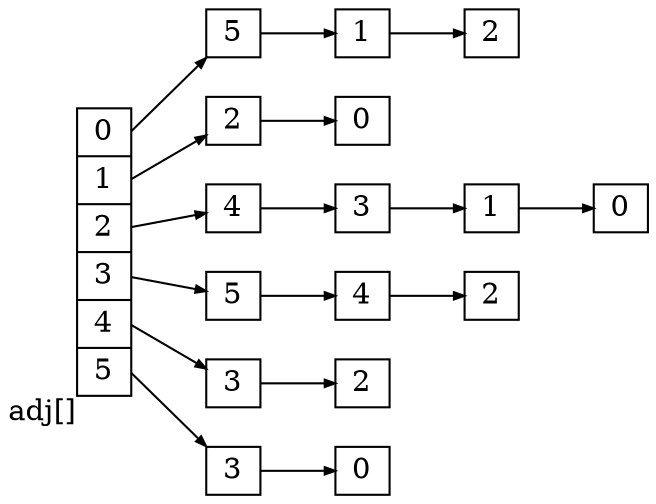 digraph GraphAdj {
	rankdir = LR; splines=polyline;
	edge [arrowsize=0.5, minlen=1];
	node [shape=record, width=.1, height=.1];
	adj [label = " <p0> 0| <p1> 1| <p2> 2| <p3> 3| <p4> 4| <p5> 5", xlabel="adj[]", pos="1,1"]

	node[ height=0.1 ];
	adj05 [label=5]
	adj:p0 -> adj05
	adj01 [label=1]
	adj05 -> adj01
	adj02 [label=2]
	adj01 -> adj02
	adj12 [label=2]
	adj:p1 -> adj12
	adj10 [label=0]
	adj12 -> adj10
	adj24 [label=4]
	adj:p2 -> adj24
	adj23 [label=3]
	adj24 -> adj23
	adj21 [label=1]
	adj23 -> adj21
	adj20 [label=0]
	adj21 -> adj20
	adj35 [label=5]
	adj:p3 -> adj35
	adj34 [label=4]
	adj35 -> adj34
	adj32 [label=2]
	adj34 -> adj32
	adj43 [label=3]
	adj:p4 -> adj43
	adj42 [label=2]
	adj43 -> adj42
	adj53 [label=3]
	adj:p5 -> adj53
	adj50 [label=0]
	adj53 -> adj50

}
